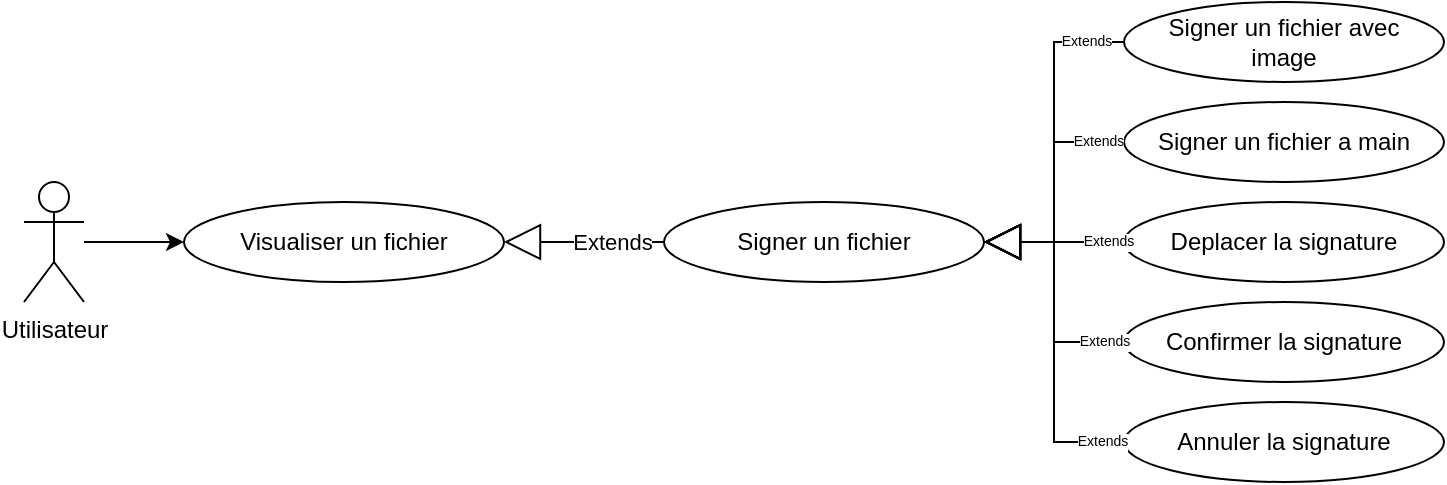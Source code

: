 <mxfile version="21.1.2" type="device">
  <diagram name="Page-1" id="CxMjXohG39OwKz9XCY3l">
    <mxGraphModel dx="800" dy="361" grid="0" gridSize="10" guides="0" tooltips="1" connect="1" arrows="1" fold="1" page="0" pageScale="1" pageWidth="827" pageHeight="1169" math="0" shadow="0">
      <root>
        <mxCell id="0" />
        <mxCell id="1" parent="0" />
        <mxCell id="jzUpsuWwS9KQOFgG_sLY-3" style="edgeStyle=orthogonalEdgeStyle;rounded=0;orthogonalLoop=1;jettySize=auto;html=1;entryX=0;entryY=0.5;entryDx=0;entryDy=0;" edge="1" parent="1" source="jzUpsuWwS9KQOFgG_sLY-1" target="jzUpsuWwS9KQOFgG_sLY-2">
          <mxGeometry relative="1" as="geometry" />
        </mxCell>
        <mxCell id="jzUpsuWwS9KQOFgG_sLY-1" value="Utilisateur" style="shape=umlActor;verticalLabelPosition=bottom;verticalAlign=top;html=1;outlineConnect=0;" vertex="1" parent="1">
          <mxGeometry x="50" y="120" width="30" height="60" as="geometry" />
        </mxCell>
        <mxCell id="jzUpsuWwS9KQOFgG_sLY-2" value="&lt;div&gt;Visualiser un&amp;nbsp;&lt;span style=&quot;background-color: initial;&quot;&gt;fichier&lt;/span&gt;&lt;/div&gt;" style="ellipse;whiteSpace=wrap;html=1;" vertex="1" parent="1">
          <mxGeometry x="130" y="130" width="160" height="40" as="geometry" />
        </mxCell>
        <mxCell id="jzUpsuWwS9KQOFgG_sLY-4" value="&lt;div&gt;Signer un&amp;nbsp;&lt;span style=&quot;background-color: initial;&quot;&gt;fichier&lt;/span&gt;&lt;/div&gt;" style="ellipse;whiteSpace=wrap;html=1;" vertex="1" parent="1">
          <mxGeometry x="370" y="130" width="160" height="40" as="geometry" />
        </mxCell>
        <mxCell id="jzUpsuWwS9KQOFgG_sLY-5" value="Extends" style="endArrow=block;endSize=16;endFill=0;html=1;rounded=0;exitX=0;exitY=0.5;exitDx=0;exitDy=0;entryX=1;entryY=0.5;entryDx=0;entryDy=0;edgeStyle=orthogonalEdgeStyle;" edge="1" parent="1" source="jzUpsuWwS9KQOFgG_sLY-4" target="jzUpsuWwS9KQOFgG_sLY-2">
          <mxGeometry x="-0.333" width="160" relative="1" as="geometry">
            <mxPoint x="300" y="160" as="sourcePoint" />
            <mxPoint x="460" y="160" as="targetPoint" />
            <mxPoint as="offset" />
          </mxGeometry>
        </mxCell>
        <mxCell id="jzUpsuWwS9KQOFgG_sLY-6" value="&lt;div&gt;Signer un&amp;nbsp;&lt;span style=&quot;background-color: initial;&quot;&gt;fichier&amp;nbsp;&lt;/span&gt;avec&lt;/div&gt;&lt;div&gt;image&lt;/div&gt;" style="ellipse;whiteSpace=wrap;html=1;" vertex="1" parent="1">
          <mxGeometry x="600" y="30" width="160" height="40" as="geometry" />
        </mxCell>
        <mxCell id="jzUpsuWwS9KQOFgG_sLY-7" value="&lt;div&gt;Signer un&amp;nbsp;&lt;span style=&quot;background-color: initial;&quot;&gt;fichier a main&lt;/span&gt;&lt;/div&gt;" style="ellipse;whiteSpace=wrap;html=1;" vertex="1" parent="1">
          <mxGeometry x="600" y="80" width="160" height="40" as="geometry" />
        </mxCell>
        <mxCell id="jzUpsuWwS9KQOFgG_sLY-8" value="Extends" style="endArrow=block;endSize=16;endFill=0;html=1;rounded=0;exitX=0;exitY=0.5;exitDx=0;exitDy=0;entryX=1;entryY=0.5;entryDx=0;entryDy=0;edgeStyle=orthogonalEdgeStyle;fontSize=7;" edge="1" parent="1" source="jzUpsuWwS9KQOFgG_sLY-6" target="jzUpsuWwS9KQOFgG_sLY-4">
          <mxGeometry x="-0.778" width="160" relative="1" as="geometry">
            <mxPoint x="544" y="140" as="sourcePoint" />
            <mxPoint x="450" y="210" as="targetPoint" />
            <mxPoint as="offset" />
          </mxGeometry>
        </mxCell>
        <mxCell id="jzUpsuWwS9KQOFgG_sLY-9" value="Extends" style="endArrow=block;endSize=16;endFill=0;html=1;rounded=0;exitX=0;exitY=0.5;exitDx=0;exitDy=0;entryX=1;entryY=0.5;entryDx=0;entryDy=0;edgeStyle=orthogonalEdgeStyle;fontSize=7;" edge="1" parent="1" source="jzUpsuWwS9KQOFgG_sLY-7" target="jzUpsuWwS9KQOFgG_sLY-4">
          <mxGeometry x="-0.778" width="160" relative="1" as="geometry">
            <mxPoint x="580" y="50" as="sourcePoint" />
            <mxPoint x="530" y="90" as="targetPoint" />
            <mxPoint as="offset" />
          </mxGeometry>
        </mxCell>
        <mxCell id="jzUpsuWwS9KQOFgG_sLY-10" value="&lt;div&gt;Deplacer la signature&lt;/div&gt;" style="ellipse;whiteSpace=wrap;html=1;" vertex="1" parent="1">
          <mxGeometry x="600" y="130" width="160" height="40" as="geometry" />
        </mxCell>
        <mxCell id="jzUpsuWwS9KQOFgG_sLY-11" value="Extends" style="endArrow=block;endSize=16;endFill=0;html=1;rounded=0;exitX=0;exitY=0.5;exitDx=0;exitDy=0;entryX=1;entryY=0.5;entryDx=0;entryDy=0;edgeStyle=orthogonalEdgeStyle;fontSize=7;" edge="1" parent="1" source="jzUpsuWwS9KQOFgG_sLY-10" target="jzUpsuWwS9KQOFgG_sLY-4">
          <mxGeometry x="-0.778" width="160" relative="1" as="geometry">
            <mxPoint x="580" y="130" as="sourcePoint" />
            <mxPoint x="510" y="90" as="targetPoint" />
            <mxPoint as="offset" />
          </mxGeometry>
        </mxCell>
        <mxCell id="jzUpsuWwS9KQOFgG_sLY-12" value="&lt;div&gt;Confirmer la signature&lt;/div&gt;" style="ellipse;whiteSpace=wrap;html=1;" vertex="1" parent="1">
          <mxGeometry x="600" y="180" width="160" height="40" as="geometry" />
        </mxCell>
        <mxCell id="jzUpsuWwS9KQOFgG_sLY-13" value="&lt;div&gt;Annuler la signature&lt;/div&gt;" style="ellipse;whiteSpace=wrap;html=1;" vertex="1" parent="1">
          <mxGeometry x="600" y="230" width="160" height="40" as="geometry" />
        </mxCell>
        <mxCell id="jzUpsuWwS9KQOFgG_sLY-14" value="Extends" style="endArrow=block;endSize=16;endFill=0;html=1;rounded=0;exitX=0;exitY=0.5;exitDx=0;exitDy=0;entryX=1;entryY=0.5;entryDx=0;entryDy=0;edgeStyle=orthogonalEdgeStyle;fontSize=7;" edge="1" parent="1" source="jzUpsuWwS9KQOFgG_sLY-12" target="jzUpsuWwS9KQOFgG_sLY-4">
          <mxGeometry x="-0.826" width="160" relative="1" as="geometry">
            <mxPoint x="580" y="190" as="sourcePoint" />
            <mxPoint x="510" y="90" as="targetPoint" />
            <mxPoint as="offset" />
          </mxGeometry>
        </mxCell>
        <mxCell id="jzUpsuWwS9KQOFgG_sLY-15" value="Extends" style="endArrow=block;endSize=16;endFill=0;html=1;rounded=0;exitX=0;exitY=0.5;exitDx=0;exitDy=0;edgeStyle=orthogonalEdgeStyle;fontSize=7;entryX=1;entryY=0.5;entryDx=0;entryDy=0;" edge="1" parent="1" source="jzUpsuWwS9KQOFgG_sLY-13" target="jzUpsuWwS9KQOFgG_sLY-4">
          <mxGeometry x="-0.862" width="160" relative="1" as="geometry">
            <mxPoint x="580" y="250" as="sourcePoint" />
            <mxPoint x="500" y="80" as="targetPoint" />
            <mxPoint as="offset" />
          </mxGeometry>
        </mxCell>
      </root>
    </mxGraphModel>
  </diagram>
</mxfile>
